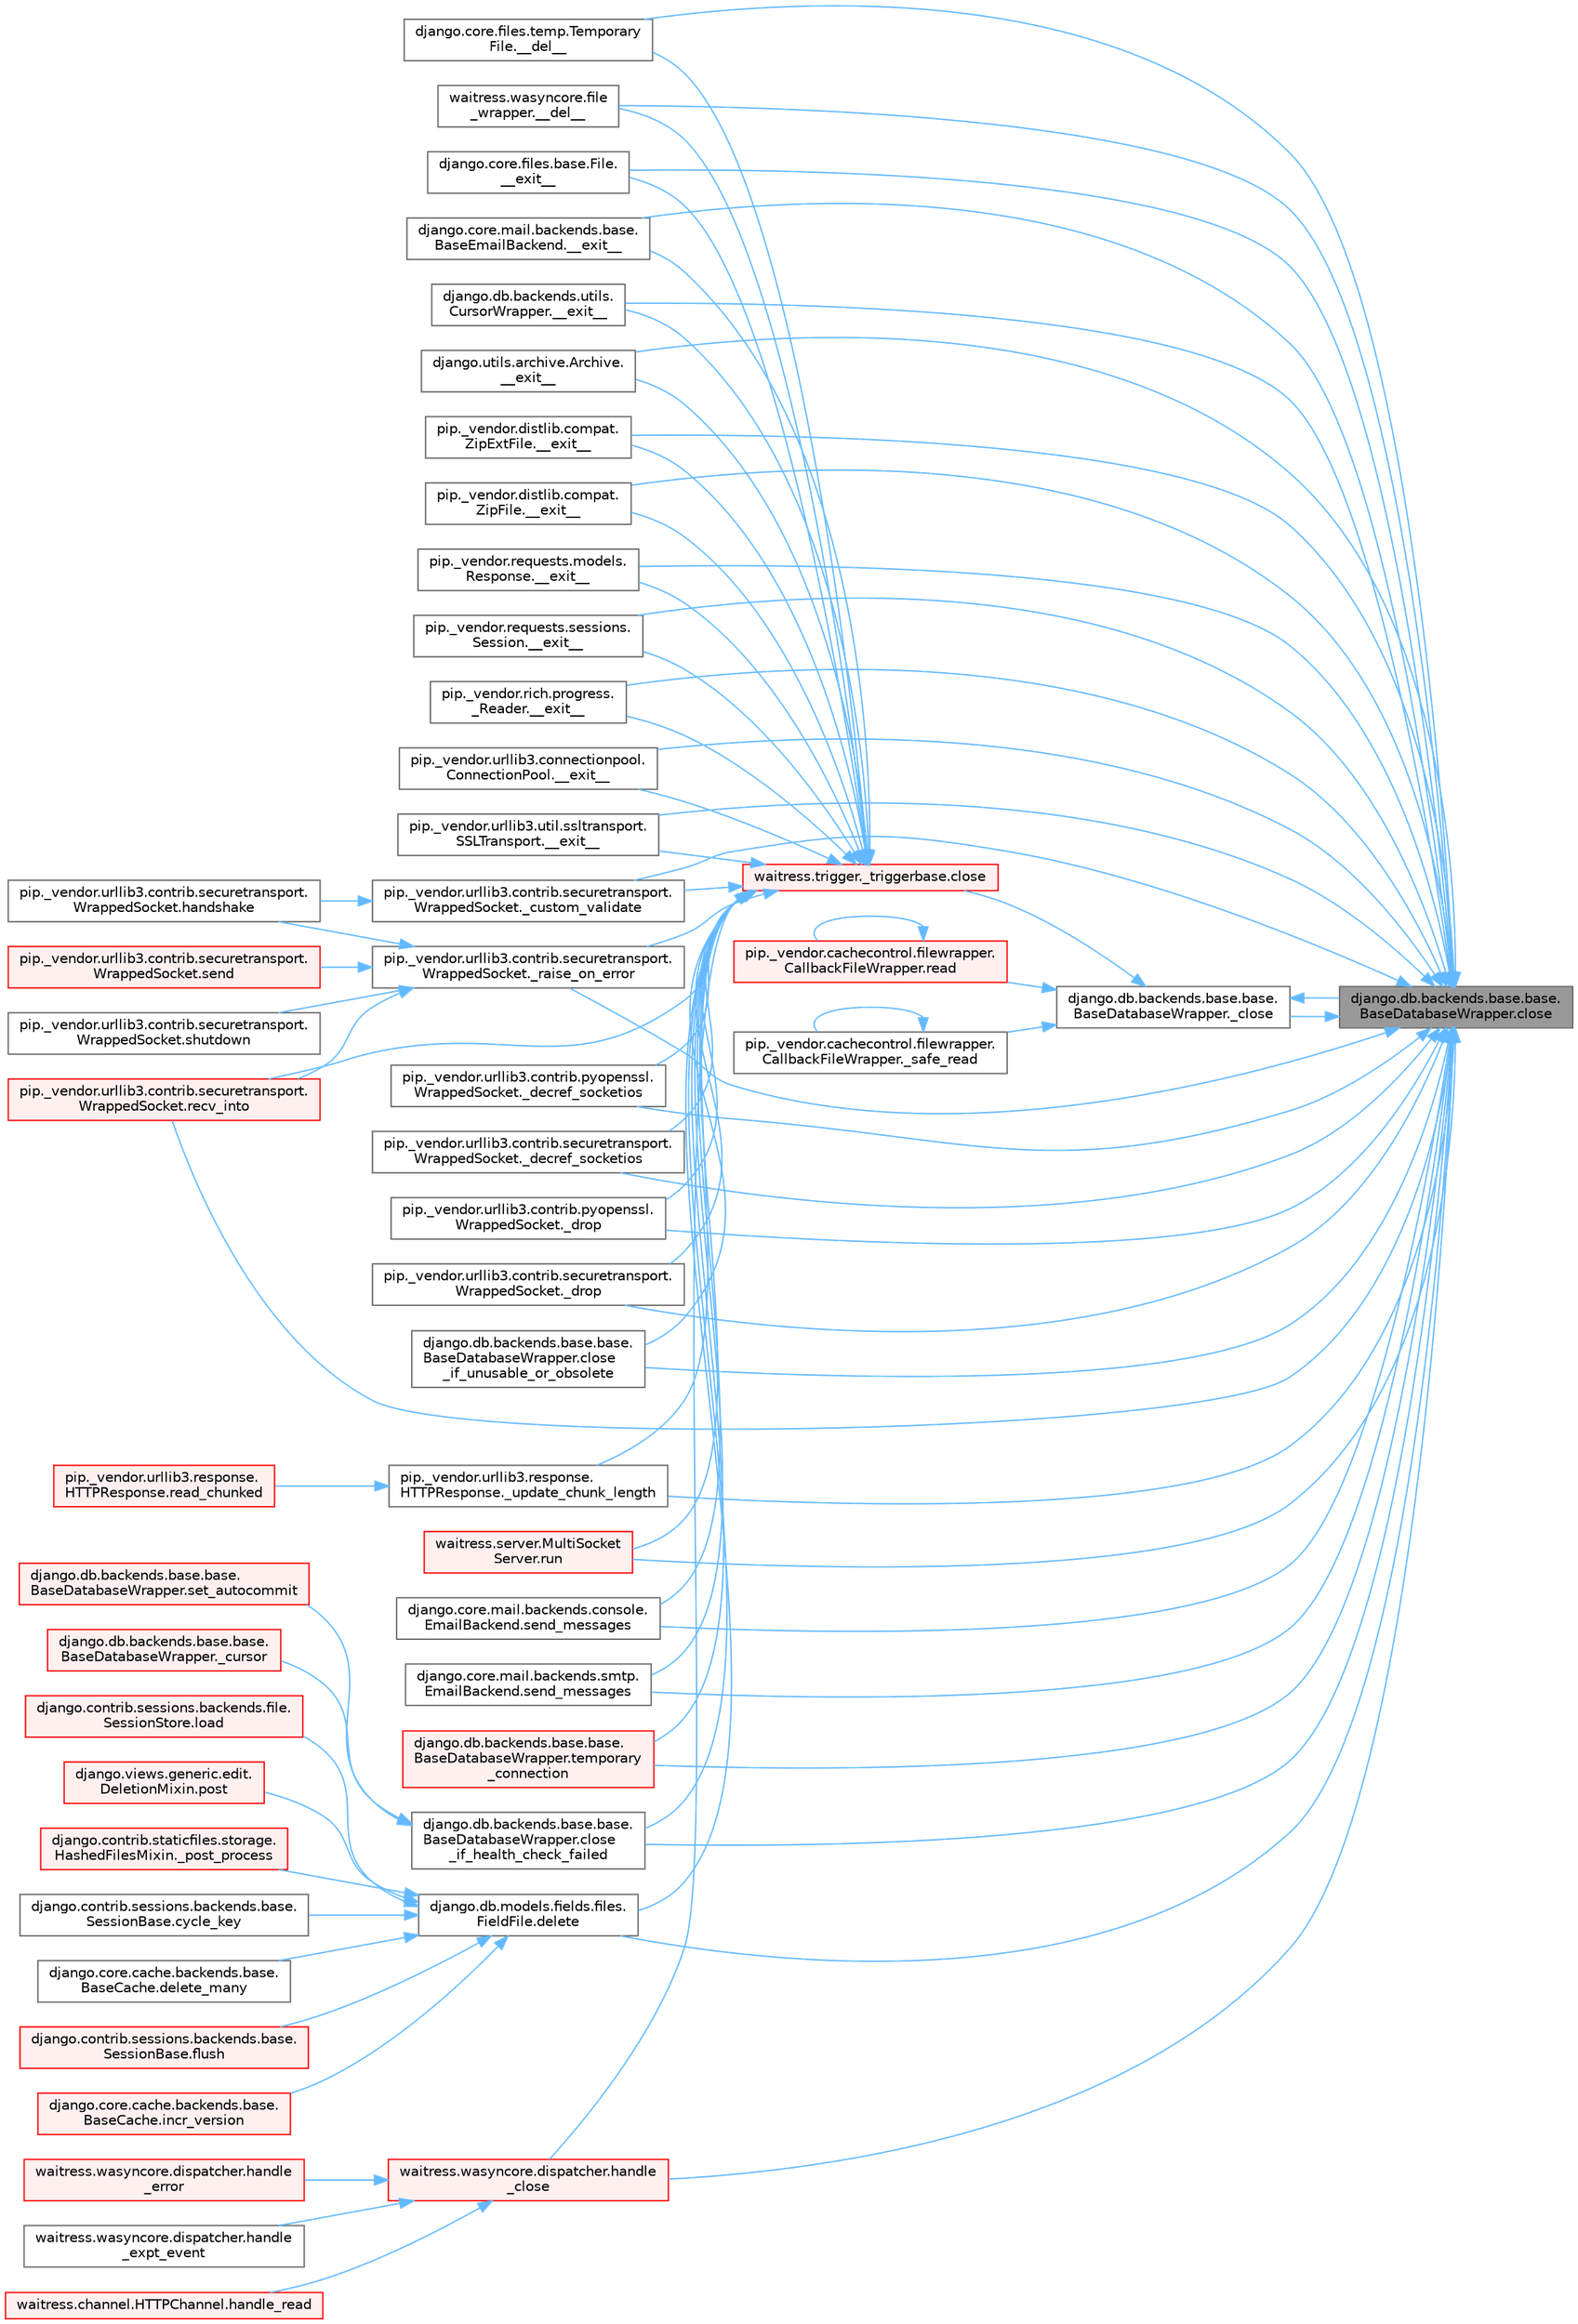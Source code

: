 digraph "django.db.backends.base.base.BaseDatabaseWrapper.close"
{
 // LATEX_PDF_SIZE
  bgcolor="transparent";
  edge [fontname=Helvetica,fontsize=10,labelfontname=Helvetica,labelfontsize=10];
  node [fontname=Helvetica,fontsize=10,shape=box,height=0.2,width=0.4];
  rankdir="RL";
  Node1 [id="Node000001",label="django.db.backends.base.base.\lBaseDatabaseWrapper.close",height=0.2,width=0.4,color="gray40", fillcolor="grey60", style="filled", fontcolor="black",tooltip=" "];
  Node1 -> Node2 [id="edge1_Node000001_Node000002",dir="back",color="steelblue1",style="solid",tooltip=" "];
  Node2 [id="Node000002",label="django.core.files.temp.Temporary\lFile.__del__",height=0.2,width=0.4,color="grey40", fillcolor="white", style="filled",URL="$classdjango_1_1core_1_1files_1_1temp_1_1_temporary_file.html#a95809e90e91ff4f43e62813734a1ff5f",tooltip=" "];
  Node1 -> Node3 [id="edge2_Node000001_Node000003",dir="back",color="steelblue1",style="solid",tooltip=" "];
  Node3 [id="Node000003",label="waitress.wasyncore.file\l_wrapper.__del__",height=0.2,width=0.4,color="grey40", fillcolor="white", style="filled",URL="$classwaitress_1_1wasyncore_1_1file__wrapper.html#a4e25ecc24a6210bc5e295c433e632780",tooltip=" "];
  Node1 -> Node4 [id="edge3_Node000001_Node000004",dir="back",color="steelblue1",style="solid",tooltip=" "];
  Node4 [id="Node000004",label="django.core.files.base.File.\l__exit__",height=0.2,width=0.4,color="grey40", fillcolor="white", style="filled",URL="$classdjango_1_1core_1_1files_1_1base_1_1_file.html#ae0b1191c5014d84fee107227495e239c",tooltip=" "];
  Node1 -> Node5 [id="edge4_Node000001_Node000005",dir="back",color="steelblue1",style="solid",tooltip=" "];
  Node5 [id="Node000005",label="django.core.mail.backends.base.\lBaseEmailBackend.__exit__",height=0.2,width=0.4,color="grey40", fillcolor="white", style="filled",URL="$classdjango_1_1core_1_1mail_1_1backends_1_1base_1_1_base_email_backend.html#ab6610ac0ed4aba1a8172e85b59065503",tooltip=" "];
  Node1 -> Node6 [id="edge5_Node000001_Node000006",dir="back",color="steelblue1",style="solid",tooltip=" "];
  Node6 [id="Node000006",label="django.db.backends.utils.\lCursorWrapper.__exit__",height=0.2,width=0.4,color="grey40", fillcolor="white", style="filled",URL="$classdjango_1_1db_1_1backends_1_1utils_1_1_cursor_wrapper.html#a02f5176bb3b2e598d12ac8fdf26f3496",tooltip=" "];
  Node1 -> Node7 [id="edge6_Node000001_Node000007",dir="back",color="steelblue1",style="solid",tooltip=" "];
  Node7 [id="Node000007",label="django.utils.archive.Archive.\l__exit__",height=0.2,width=0.4,color="grey40", fillcolor="white", style="filled",URL="$classdjango_1_1utils_1_1archive_1_1_archive.html#a9a50df9316e6d45236868d7561a13d78",tooltip=" "];
  Node1 -> Node8 [id="edge7_Node000001_Node000008",dir="back",color="steelblue1",style="solid",tooltip=" "];
  Node8 [id="Node000008",label="pip._vendor.distlib.compat.\lZipExtFile.__exit__",height=0.2,width=0.4,color="grey40", fillcolor="white", style="filled",URL="$classpip_1_1__vendor_1_1distlib_1_1compat_1_1_zip_ext_file.html#ad18398fe6a9f5109a3b0a62aa29d830c",tooltip=" "];
  Node1 -> Node9 [id="edge8_Node000001_Node000009",dir="back",color="steelblue1",style="solid",tooltip=" "];
  Node9 [id="Node000009",label="pip._vendor.distlib.compat.\lZipFile.__exit__",height=0.2,width=0.4,color="grey40", fillcolor="white", style="filled",URL="$classpip_1_1__vendor_1_1distlib_1_1compat_1_1_zip_file.html#ae730617981b5947edb5f7838f1caabb4",tooltip=" "];
  Node1 -> Node10 [id="edge9_Node000001_Node000010",dir="back",color="steelblue1",style="solid",tooltip=" "];
  Node10 [id="Node000010",label="pip._vendor.requests.models.\lResponse.__exit__",height=0.2,width=0.4,color="grey40", fillcolor="white", style="filled",URL="$classpip_1_1__vendor_1_1requests_1_1models_1_1_response.html#a1f5f32680ba6cd5002b2c19b7b8b0705",tooltip=" "];
  Node1 -> Node11 [id="edge10_Node000001_Node000011",dir="back",color="steelblue1",style="solid",tooltip=" "];
  Node11 [id="Node000011",label="pip._vendor.requests.sessions.\lSession.__exit__",height=0.2,width=0.4,color="grey40", fillcolor="white", style="filled",URL="$classpip_1_1__vendor_1_1requests_1_1sessions_1_1_session.html#aa063240820ab2fc28ed471a014a47963",tooltip=" "];
  Node1 -> Node12 [id="edge11_Node000001_Node000012",dir="back",color="steelblue1",style="solid",tooltip=" "];
  Node12 [id="Node000012",label="pip._vendor.rich.progress.\l_Reader.__exit__",height=0.2,width=0.4,color="grey40", fillcolor="white", style="filled",URL="$classpip_1_1__vendor_1_1rich_1_1progress_1_1___reader.html#a82781ca9c3ea0f5a0a3f9bd309e05b85",tooltip=" "];
  Node1 -> Node13 [id="edge12_Node000001_Node000013",dir="back",color="steelblue1",style="solid",tooltip=" "];
  Node13 [id="Node000013",label="pip._vendor.urllib3.connectionpool.\lConnectionPool.__exit__",height=0.2,width=0.4,color="grey40", fillcolor="white", style="filled",URL="$classpip_1_1__vendor_1_1urllib3_1_1connectionpool_1_1_connection_pool.html#adfa39f03564a54c98c18206145aa9d0f",tooltip=" "];
  Node1 -> Node14 [id="edge13_Node000001_Node000014",dir="back",color="steelblue1",style="solid",tooltip=" "];
  Node14 [id="Node000014",label="pip._vendor.urllib3.util.ssltransport.\lSSLTransport.__exit__",height=0.2,width=0.4,color="grey40", fillcolor="white", style="filled",URL="$classpip_1_1__vendor_1_1urllib3_1_1util_1_1ssltransport_1_1_s_s_l_transport.html#ae3f2aec625e9a75bbcd96b467cf3b7fd",tooltip=" "];
  Node1 -> Node15 [id="edge14_Node000001_Node000015",dir="back",color="steelblue1",style="solid",tooltip=" "];
  Node15 [id="Node000015",label="django.db.backends.base.base.\lBaseDatabaseWrapper._close",height=0.2,width=0.4,color="grey40", fillcolor="white", style="filled",URL="$classdjango_1_1db_1_1backends_1_1base_1_1base_1_1_base_database_wrapper.html#a069b8e1694fb63fce4840aead0e1f63d",tooltip=" "];
  Node15 -> Node16 [id="edge15_Node000015_Node000016",dir="back",color="steelblue1",style="solid",tooltip=" "];
  Node16 [id="Node000016",label="pip._vendor.cachecontrol.filewrapper.\lCallbackFileWrapper._safe_read",height=0.2,width=0.4,color="grey40", fillcolor="white", style="filled",URL="$classpip_1_1__vendor_1_1cachecontrol_1_1filewrapper_1_1_callback_file_wrapper.html#aa5efb6219ceca3e2b3d937a8a91a7e5f",tooltip=" "];
  Node16 -> Node16 [id="edge16_Node000016_Node000016",dir="back",color="steelblue1",style="solid",tooltip=" "];
  Node15 -> Node1 [id="edge17_Node000015_Node000001",dir="back",color="steelblue1",style="solid",tooltip=" "];
  Node15 -> Node17 [id="edge18_Node000015_Node000017",dir="back",color="steelblue1",style="solid",tooltip=" "];
  Node17 [id="Node000017",label="waitress.trigger._triggerbase.close",height=0.2,width=0.4,color="red", fillcolor="#FFF0F0", style="filled",URL="$classwaitress_1_1trigger_1_1__triggerbase.html#a233bfdafc3a89d16231bdb1ffb64c721",tooltip=" "];
  Node17 -> Node2 [id="edge19_Node000017_Node000002",dir="back",color="steelblue1",style="solid",tooltip=" "];
  Node17 -> Node3 [id="edge20_Node000017_Node000003",dir="back",color="steelblue1",style="solid",tooltip=" "];
  Node17 -> Node4 [id="edge21_Node000017_Node000004",dir="back",color="steelblue1",style="solid",tooltip=" "];
  Node17 -> Node5 [id="edge22_Node000017_Node000005",dir="back",color="steelblue1",style="solid",tooltip=" "];
  Node17 -> Node6 [id="edge23_Node000017_Node000006",dir="back",color="steelblue1",style="solid",tooltip=" "];
  Node17 -> Node7 [id="edge24_Node000017_Node000007",dir="back",color="steelblue1",style="solid",tooltip=" "];
  Node17 -> Node8 [id="edge25_Node000017_Node000008",dir="back",color="steelblue1",style="solid",tooltip=" "];
  Node17 -> Node9 [id="edge26_Node000017_Node000009",dir="back",color="steelblue1",style="solid",tooltip=" "];
  Node17 -> Node10 [id="edge27_Node000017_Node000010",dir="back",color="steelblue1",style="solid",tooltip=" "];
  Node17 -> Node11 [id="edge28_Node000017_Node000011",dir="back",color="steelblue1",style="solid",tooltip=" "];
  Node17 -> Node12 [id="edge29_Node000017_Node000012",dir="back",color="steelblue1",style="solid",tooltip=" "];
  Node17 -> Node13 [id="edge30_Node000017_Node000013",dir="back",color="steelblue1",style="solid",tooltip=" "];
  Node17 -> Node14 [id="edge31_Node000017_Node000014",dir="back",color="steelblue1",style="solid",tooltip=" "];
  Node17 -> Node73 [id="edge32_Node000017_Node000073",dir="back",color="steelblue1",style="solid",tooltip=" "];
  Node73 [id="Node000073",label="pip._vendor.urllib3.contrib.securetransport.\lWrappedSocket._custom_validate",height=0.2,width=0.4,color="grey40", fillcolor="white", style="filled",URL="$classpip_1_1__vendor_1_1urllib3_1_1contrib_1_1securetransport_1_1_wrapped_socket.html#a792d7036b5574cd74ffbf75a1d40e8ea",tooltip=" "];
  Node73 -> Node74 [id="edge33_Node000073_Node000074",dir="back",color="steelblue1",style="solid",tooltip=" "];
  Node74 [id="Node000074",label="pip._vendor.urllib3.contrib.securetransport.\lWrappedSocket.handshake",height=0.2,width=0.4,color="grey40", fillcolor="white", style="filled",URL="$classpip_1_1__vendor_1_1urllib3_1_1contrib_1_1securetransport_1_1_wrapped_socket.html#ac0de046ad30d232ba19920b348f1b1e3",tooltip=" "];
  Node17 -> Node75 [id="edge34_Node000017_Node000075",dir="back",color="steelblue1",style="solid",tooltip=" "];
  Node75 [id="Node000075",label="pip._vendor.urllib3.contrib.pyopenssl.\lWrappedSocket._decref_socketios",height=0.2,width=0.4,color="grey40", fillcolor="white", style="filled",URL="$classpip_1_1__vendor_1_1urllib3_1_1contrib_1_1pyopenssl_1_1_wrapped_socket.html#a852978001c35f19a5668b6b635b4d466",tooltip=" "];
  Node17 -> Node76 [id="edge35_Node000017_Node000076",dir="back",color="steelblue1",style="solid",tooltip=" "];
  Node76 [id="Node000076",label="pip._vendor.urllib3.contrib.securetransport.\lWrappedSocket._decref_socketios",height=0.2,width=0.4,color="grey40", fillcolor="white", style="filled",URL="$classpip_1_1__vendor_1_1urllib3_1_1contrib_1_1securetransport_1_1_wrapped_socket.html#aece833c51ea926f1a23410d725e8e0bc",tooltip=" "];
  Node17 -> Node77 [id="edge36_Node000017_Node000077",dir="back",color="steelblue1",style="solid",tooltip=" "];
  Node77 [id="Node000077",label="pip._vendor.urllib3.contrib.pyopenssl.\lWrappedSocket._drop",height=0.2,width=0.4,color="grey40", fillcolor="white", style="filled",URL="$classpip_1_1__vendor_1_1urllib3_1_1contrib_1_1pyopenssl_1_1_wrapped_socket.html#a7d3e248bcf60a9d8606bbcde69f785f5",tooltip=" "];
  Node17 -> Node78 [id="edge37_Node000017_Node000078",dir="back",color="steelblue1",style="solid",tooltip=" "];
  Node78 [id="Node000078",label="pip._vendor.urllib3.contrib.securetransport.\lWrappedSocket._drop",height=0.2,width=0.4,color="grey40", fillcolor="white", style="filled",URL="$classpip_1_1__vendor_1_1urllib3_1_1contrib_1_1securetransport_1_1_wrapped_socket.html#aa5120335fca67c7dd6cc4b1cf6d7e74f",tooltip=" "];
  Node17 -> Node79 [id="edge38_Node000017_Node000079",dir="back",color="steelblue1",style="solid",tooltip=" "];
  Node79 [id="Node000079",label="pip._vendor.urllib3.contrib.securetransport.\lWrappedSocket._raise_on_error",height=0.2,width=0.4,color="grey40", fillcolor="white", style="filled",URL="$classpip_1_1__vendor_1_1urllib3_1_1contrib_1_1securetransport_1_1_wrapped_socket.html#ae89ceec48b026fbcf5e9888ee21e0c09",tooltip=" "];
  Node79 -> Node74 [id="edge39_Node000079_Node000074",dir="back",color="steelblue1",style="solid",tooltip=" "];
  Node79 -> Node80 [id="edge40_Node000079_Node000080",dir="back",color="steelblue1",style="solid",tooltip=" "];
  Node80 [id="Node000080",label="pip._vendor.urllib3.contrib.securetransport.\lWrappedSocket.recv_into",height=0.2,width=0.4,color="red", fillcolor="#FFF0F0", style="filled",URL="$classpip_1_1__vendor_1_1urllib3_1_1contrib_1_1securetransport_1_1_wrapped_socket.html#aedfc3cd814ef6075e6907e05860b45d6",tooltip=" "];
  Node79 -> Node87 [id="edge41_Node000079_Node000087",dir="back",color="steelblue1",style="solid",tooltip=" "];
  Node87 [id="Node000087",label="pip._vendor.urllib3.contrib.securetransport.\lWrappedSocket.send",height=0.2,width=0.4,color="red", fillcolor="#FFF0F0", style="filled",URL="$classpip_1_1__vendor_1_1urllib3_1_1contrib_1_1securetransport_1_1_wrapped_socket.html#afefa6637ff2836086372e94b4872b076",tooltip=" "];
  Node79 -> Node3167 [id="edge42_Node000079_Node003167",dir="back",color="steelblue1",style="solid",tooltip=" "];
  Node3167 [id="Node003167",label="pip._vendor.urllib3.contrib.securetransport.\lWrappedSocket.shutdown",height=0.2,width=0.4,color="grey40", fillcolor="white", style="filled",URL="$classpip_1_1__vendor_1_1urllib3_1_1contrib_1_1securetransport_1_1_wrapped_socket.html#a79f6f2e4ac70c666d900fead9d4d577d",tooltip=" "];
  Node17 -> Node187 [id="edge43_Node000017_Node000187",dir="back",color="steelblue1",style="solid",tooltip=" "];
  Node187 [id="Node000187",label="pip._vendor.urllib3.response.\lHTTPResponse._update_chunk_length",height=0.2,width=0.4,color="grey40", fillcolor="white", style="filled",URL="$classpip_1_1__vendor_1_1urllib3_1_1response_1_1_h_t_t_p_response.html#adbdd73c32bc7b36f2120d5ab8189e8d8",tooltip=" "];
  Node187 -> Node188 [id="edge44_Node000187_Node000188",dir="back",color="steelblue1",style="solid",tooltip=" "];
  Node188 [id="Node000188",label="pip._vendor.urllib3.response.\lHTTPResponse.read_chunked",height=0.2,width=0.4,color="red", fillcolor="#FFF0F0", style="filled",URL="$classpip_1_1__vendor_1_1urllib3_1_1response_1_1_h_t_t_p_response.html#a6d821d8da48e729768e93a7058db6d8e",tooltip=" "];
  Node17 -> Node410 [id="edge45_Node000017_Node000410",dir="back",color="steelblue1",style="solid",tooltip=" "];
  Node410 [id="Node000410",label="django.db.backends.base.base.\lBaseDatabaseWrapper.close\l_if_health_check_failed",height=0.2,width=0.4,color="grey40", fillcolor="white", style="filled",URL="$classdjango_1_1db_1_1backends_1_1base_1_1base_1_1_base_database_wrapper.html#a3f4d11734d2da94781f00468b6bd3981",tooltip=" "];
  Node410 -> Node411 [id="edge46_Node000410_Node000411",dir="back",color="steelblue1",style="solid",tooltip=" "];
  Node411 [id="Node000411",label="django.db.backends.base.base.\lBaseDatabaseWrapper._cursor",height=0.2,width=0.4,color="red", fillcolor="#FFF0F0", style="filled",URL="$classdjango_1_1db_1_1backends_1_1base_1_1base_1_1_base_database_wrapper.html#a4ab6e7f33d17ad7228f40516ace60c5f",tooltip=" "];
  Node410 -> Node467 [id="edge47_Node000410_Node000467",dir="back",color="steelblue1",style="solid",tooltip=" "];
  Node467 [id="Node000467",label="django.db.backends.base.base.\lBaseDatabaseWrapper.set_autocommit",height=0.2,width=0.4,color="red", fillcolor="#FFF0F0", style="filled",URL="$classdjango_1_1db_1_1backends_1_1base_1_1base_1_1_base_database_wrapper.html#ab1e9f32c123e4ccc36e4e7ae370d4fc2",tooltip=" "];
  Node17 -> Node1565 [id="edge48_Node000017_Node001565",dir="back",color="steelblue1",style="solid",tooltip=" "];
  Node1565 [id="Node001565",label="django.db.backends.base.base.\lBaseDatabaseWrapper.close\l_if_unusable_or_obsolete",height=0.2,width=0.4,color="grey40", fillcolor="white", style="filled",URL="$classdjango_1_1db_1_1backends_1_1base_1_1base_1_1_base_database_wrapper.html#a599dfc5a8da20da69ffa5a94869dad01",tooltip=" "];
  Node17 -> Node1566 [id="edge49_Node000017_Node001566",dir="back",color="steelblue1",style="solid",tooltip=" "];
  Node1566 [id="Node001566",label="django.db.models.fields.files.\lFieldFile.delete",height=0.2,width=0.4,color="grey40", fillcolor="white", style="filled",URL="$classdjango_1_1db_1_1models_1_1fields_1_1files_1_1_field_file.html#a9ceb820ca3d1263f793b61694dbc8214",tooltip=" "];
  Node1566 -> Node67 [id="edge50_Node001566_Node000067",dir="back",color="steelblue1",style="solid",tooltip=" "];
  Node67 [id="Node000067",label="django.contrib.staticfiles.storage.\lHashedFilesMixin._post_process",height=0.2,width=0.4,color="red", fillcolor="#FFF0F0", style="filled",URL="$classdjango_1_1contrib_1_1staticfiles_1_1storage_1_1_hashed_files_mixin.html#aa0c820223a4e686edd5d2c333d5a9336",tooltip=" "];
  Node1566 -> Node69 [id="edge51_Node001566_Node000069",dir="back",color="steelblue1",style="solid",tooltip=" "];
  Node69 [id="Node000069",label="django.contrib.sessions.backends.base.\lSessionBase.cycle_key",height=0.2,width=0.4,color="grey40", fillcolor="white", style="filled",URL="$classdjango_1_1contrib_1_1sessions_1_1backends_1_1base_1_1_session_base.html#a6955e9bebe4e5b7d463bccfcf9181016",tooltip=" "];
  Node1566 -> Node70 [id="edge52_Node001566_Node000070",dir="back",color="steelblue1",style="solid",tooltip=" "];
  Node70 [id="Node000070",label="django.core.cache.backends.base.\lBaseCache.delete_many",height=0.2,width=0.4,color="grey40", fillcolor="white", style="filled",URL="$classdjango_1_1core_1_1cache_1_1backends_1_1base_1_1_base_cache.html#a560226c6c5f05daec8c96ade18aa752b",tooltip=" "];
  Node1566 -> Node71 [id="edge53_Node001566_Node000071",dir="back",color="steelblue1",style="solid",tooltip=" "];
  Node71 [id="Node000071",label="django.contrib.sessions.backends.base.\lSessionBase.flush",height=0.2,width=0.4,color="red", fillcolor="#FFF0F0", style="filled",URL="$classdjango_1_1contrib_1_1sessions_1_1backends_1_1base_1_1_session_base.html#a915ab38003d5f0be1ce9f849583910bb",tooltip=" "];
  Node1566 -> Node515 [id="edge54_Node001566_Node000515",dir="back",color="steelblue1",style="solid",tooltip=" "];
  Node515 [id="Node000515",label="django.core.cache.backends.base.\lBaseCache.incr_version",height=0.2,width=0.4,color="red", fillcolor="#FFF0F0", style="filled",URL="$classdjango_1_1core_1_1cache_1_1backends_1_1base_1_1_base_cache.html#a3ac7d74ffcfca67e2afee86ecf858b34",tooltip=" "];
  Node1566 -> Node511 [id="edge55_Node001566_Node000511",dir="back",color="steelblue1",style="solid",tooltip=" "];
  Node511 [id="Node000511",label="django.contrib.sessions.backends.file.\lSessionStore.load",height=0.2,width=0.4,color="red", fillcolor="#FFF0F0", style="filled",URL="$classdjango_1_1contrib_1_1sessions_1_1backends_1_1file_1_1_session_store.html#a408fa63512306fbaa7bbb62742f0295f",tooltip=" "];
  Node1566 -> Node517 [id="edge56_Node001566_Node000517",dir="back",color="steelblue1",style="solid",tooltip=" "];
  Node517 [id="Node000517",label="django.views.generic.edit.\lDeletionMixin.post",height=0.2,width=0.4,color="red", fillcolor="#FFF0F0", style="filled",URL="$classdjango_1_1views_1_1generic_1_1edit_1_1_deletion_mixin.html#a93358facc5cc6e84423e8471745b2a68",tooltip=" "];
  Node17 -> Node1567 [id="edge57_Node000017_Node001567",dir="back",color="steelblue1",style="solid",tooltip=" "];
  Node1567 [id="Node001567",label="waitress.wasyncore.dispatcher.handle\l_close",height=0.2,width=0.4,color="red", fillcolor="#FFF0F0", style="filled",URL="$classwaitress_1_1wasyncore_1_1dispatcher.html#a3aa67ce99ade5536c206ebc997189803",tooltip=" "];
  Node1567 -> Node1568 [id="edge58_Node001567_Node001568",dir="back",color="steelblue1",style="solid",tooltip=" "];
  Node1568 [id="Node001568",label="waitress.wasyncore.dispatcher.handle\l_error",height=0.2,width=0.4,color="red", fillcolor="#FFF0F0", style="filled",URL="$classwaitress_1_1wasyncore_1_1dispatcher.html#ac450ef71bd43abf1a828bc23569cf0ba",tooltip=" "];
  Node1567 -> Node1574 [id="edge59_Node001567_Node001574",dir="back",color="steelblue1",style="solid",tooltip=" "];
  Node1574 [id="Node001574",label="waitress.wasyncore.dispatcher.handle\l_expt_event",height=0.2,width=0.4,color="grey40", fillcolor="white", style="filled",URL="$classwaitress_1_1wasyncore_1_1dispatcher.html#a9f2eabad48e02260cfa085678a918955",tooltip=" "];
  Node1567 -> Node82 [id="edge60_Node001567_Node000082",dir="back",color="steelblue1",style="solid",tooltip=" "];
  Node82 [id="Node000082",label="waitress.channel.HTTPChannel.handle_read",height=0.2,width=0.4,color="red", fillcolor="#FFF0F0", style="filled",URL="$classwaitress_1_1channel_1_1_h_t_t_p_channel.html#a1d690aa5821ba04f0e06883c7d5791c1",tooltip=" "];
  Node17 -> Node80 [id="edge61_Node000017_Node000080",dir="back",color="steelblue1",style="solid",tooltip=" "];
  Node17 -> Node1588 [id="edge62_Node000017_Node001588",dir="back",color="steelblue1",style="solid",tooltip=" "];
  Node1588 [id="Node001588",label="waitress.server.MultiSocket\lServer.run",height=0.2,width=0.4,color="red", fillcolor="#FFF0F0", style="filled",URL="$classwaitress_1_1server_1_1_multi_socket_server.html#ab67cbf2d39ebd4060101ae1cbb6bec51",tooltip=" "];
  Node17 -> Node1307 [id="edge63_Node000017_Node001307",dir="back",color="steelblue1",style="solid",tooltip=" "];
  Node1307 [id="Node001307",label="django.core.mail.backends.console.\lEmailBackend.send_messages",height=0.2,width=0.4,color="grey40", fillcolor="white", style="filled",URL="$classdjango_1_1core_1_1mail_1_1backends_1_1console_1_1_email_backend.html#ae3c7f922df87a228638e98cbb97a3deb",tooltip=" "];
  Node17 -> Node1308 [id="edge64_Node000017_Node001308",dir="back",color="steelblue1",style="solid",tooltip=" "];
  Node1308 [id="Node001308",label="django.core.mail.backends.smtp.\lEmailBackend.send_messages",height=0.2,width=0.4,color="grey40", fillcolor="white", style="filled",URL="$classdjango_1_1core_1_1mail_1_1backends_1_1smtp_1_1_email_backend.html#a0d829964e867581b24047266e5c3dca6",tooltip=" "];
  Node17 -> Node1589 [id="edge65_Node000017_Node001589",dir="back",color="steelblue1",style="solid",tooltip=" "];
  Node1589 [id="Node001589",label="django.db.backends.base.base.\lBaseDatabaseWrapper.temporary\l_connection",height=0.2,width=0.4,color="red", fillcolor="#FFF0F0", style="filled",URL="$classdjango_1_1db_1_1backends_1_1base_1_1base_1_1_base_database_wrapper.html#a605fd92d7af39b1b987426a269121b0c",tooltip=" "];
  Node15 -> Node19 [id="edge66_Node000015_Node000019",dir="back",color="steelblue1",style="solid",tooltip=" "];
  Node19 [id="Node000019",label="pip._vendor.cachecontrol.filewrapper.\lCallbackFileWrapper.read",height=0.2,width=0.4,color="red", fillcolor="#FFF0F0", style="filled",URL="$classpip_1_1__vendor_1_1cachecontrol_1_1filewrapper_1_1_callback_file_wrapper.html#afceb112c071f7b24b9db274a61213b68",tooltip=" "];
  Node19 -> Node19 [id="edge67_Node000019_Node000019",dir="back",color="steelblue1",style="solid",tooltip=" "];
  Node1 -> Node73 [id="edge68_Node000001_Node000073",dir="back",color="steelblue1",style="solid",tooltip=" "];
  Node1 -> Node75 [id="edge69_Node000001_Node000075",dir="back",color="steelblue1",style="solid",tooltip=" "];
  Node1 -> Node76 [id="edge70_Node000001_Node000076",dir="back",color="steelblue1",style="solid",tooltip=" "];
  Node1 -> Node77 [id="edge71_Node000001_Node000077",dir="back",color="steelblue1",style="solid",tooltip=" "];
  Node1 -> Node78 [id="edge72_Node000001_Node000078",dir="back",color="steelblue1",style="solid",tooltip=" "];
  Node1 -> Node79 [id="edge73_Node000001_Node000079",dir="back",color="steelblue1",style="solid",tooltip=" "];
  Node1 -> Node187 [id="edge74_Node000001_Node000187",dir="back",color="steelblue1",style="solid",tooltip=" "];
  Node1 -> Node410 [id="edge75_Node000001_Node000410",dir="back",color="steelblue1",style="solid",tooltip=" "];
  Node1 -> Node1565 [id="edge76_Node000001_Node001565",dir="back",color="steelblue1",style="solid",tooltip=" "];
  Node1 -> Node1566 [id="edge77_Node000001_Node001566",dir="back",color="steelblue1",style="solid",tooltip=" "];
  Node1 -> Node1567 [id="edge78_Node000001_Node001567",dir="back",color="steelblue1",style="solid",tooltip=" "];
  Node1 -> Node80 [id="edge79_Node000001_Node000080",dir="back",color="steelblue1",style="solid",tooltip=" "];
  Node1 -> Node1588 [id="edge80_Node000001_Node001588",dir="back",color="steelblue1",style="solid",tooltip=" "];
  Node1 -> Node1307 [id="edge81_Node000001_Node001307",dir="back",color="steelblue1",style="solid",tooltip=" "];
  Node1 -> Node1308 [id="edge82_Node000001_Node001308",dir="back",color="steelblue1",style="solid",tooltip=" "];
  Node1 -> Node1589 [id="edge83_Node000001_Node001589",dir="back",color="steelblue1",style="solid",tooltip=" "];
}

